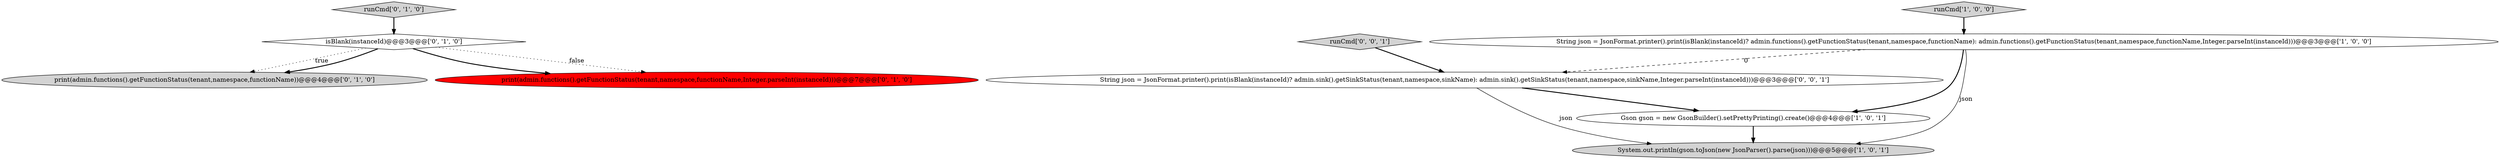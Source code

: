 digraph {
6 [style = filled, label = "print(admin.functions().getFunctionStatus(tenant,namespace,functionName))@@@4@@@['0', '1', '0']", fillcolor = lightgray, shape = ellipse image = "AAA0AAABBB2BBB"];
5 [style = filled, label = "runCmd['0', '1', '0']", fillcolor = lightgray, shape = diamond image = "AAA0AAABBB2BBB"];
9 [style = filled, label = "String json = JsonFormat.printer().print(isBlank(instanceId)? admin.sink().getSinkStatus(tenant,namespace,sinkName): admin.sink().getSinkStatus(tenant,namespace,sinkName,Integer.parseInt(instanceId)))@@@3@@@['0', '0', '1']", fillcolor = white, shape = ellipse image = "AAA0AAABBB3BBB"];
2 [style = filled, label = "runCmd['1', '0', '0']", fillcolor = lightgray, shape = diamond image = "AAA0AAABBB1BBB"];
0 [style = filled, label = "Gson gson = new GsonBuilder().setPrettyPrinting().create()@@@4@@@['1', '0', '1']", fillcolor = white, shape = ellipse image = "AAA0AAABBB1BBB"];
3 [style = filled, label = "String json = JsonFormat.printer().print(isBlank(instanceId)? admin.functions().getFunctionStatus(tenant,namespace,functionName): admin.functions().getFunctionStatus(tenant,namespace,functionName,Integer.parseInt(instanceId)))@@@3@@@['1', '0', '0']", fillcolor = white, shape = ellipse image = "AAA0AAABBB1BBB"];
4 [style = filled, label = "print(admin.functions().getFunctionStatus(tenant,namespace,functionName,Integer.parseInt(instanceId)))@@@7@@@['0', '1', '0']", fillcolor = red, shape = ellipse image = "AAA1AAABBB2BBB"];
8 [style = filled, label = "runCmd['0', '0', '1']", fillcolor = lightgray, shape = diamond image = "AAA0AAABBB3BBB"];
7 [style = filled, label = "isBlank(instanceId)@@@3@@@['0', '1', '0']", fillcolor = white, shape = diamond image = "AAA0AAABBB2BBB"];
1 [style = filled, label = "System.out.println(gson.toJson(new JsonParser().parse(json)))@@@5@@@['1', '0', '1']", fillcolor = lightgray, shape = ellipse image = "AAA0AAABBB1BBB"];
5->7 [style = bold, label=""];
7->6 [style = dotted, label="true"];
7->4 [style = bold, label=""];
9->0 [style = bold, label=""];
9->1 [style = solid, label="json"];
3->9 [style = dashed, label="0"];
0->1 [style = bold, label=""];
7->4 [style = dotted, label="false"];
3->0 [style = bold, label=""];
7->6 [style = bold, label=""];
2->3 [style = bold, label=""];
8->9 [style = bold, label=""];
3->1 [style = solid, label="json"];
}
